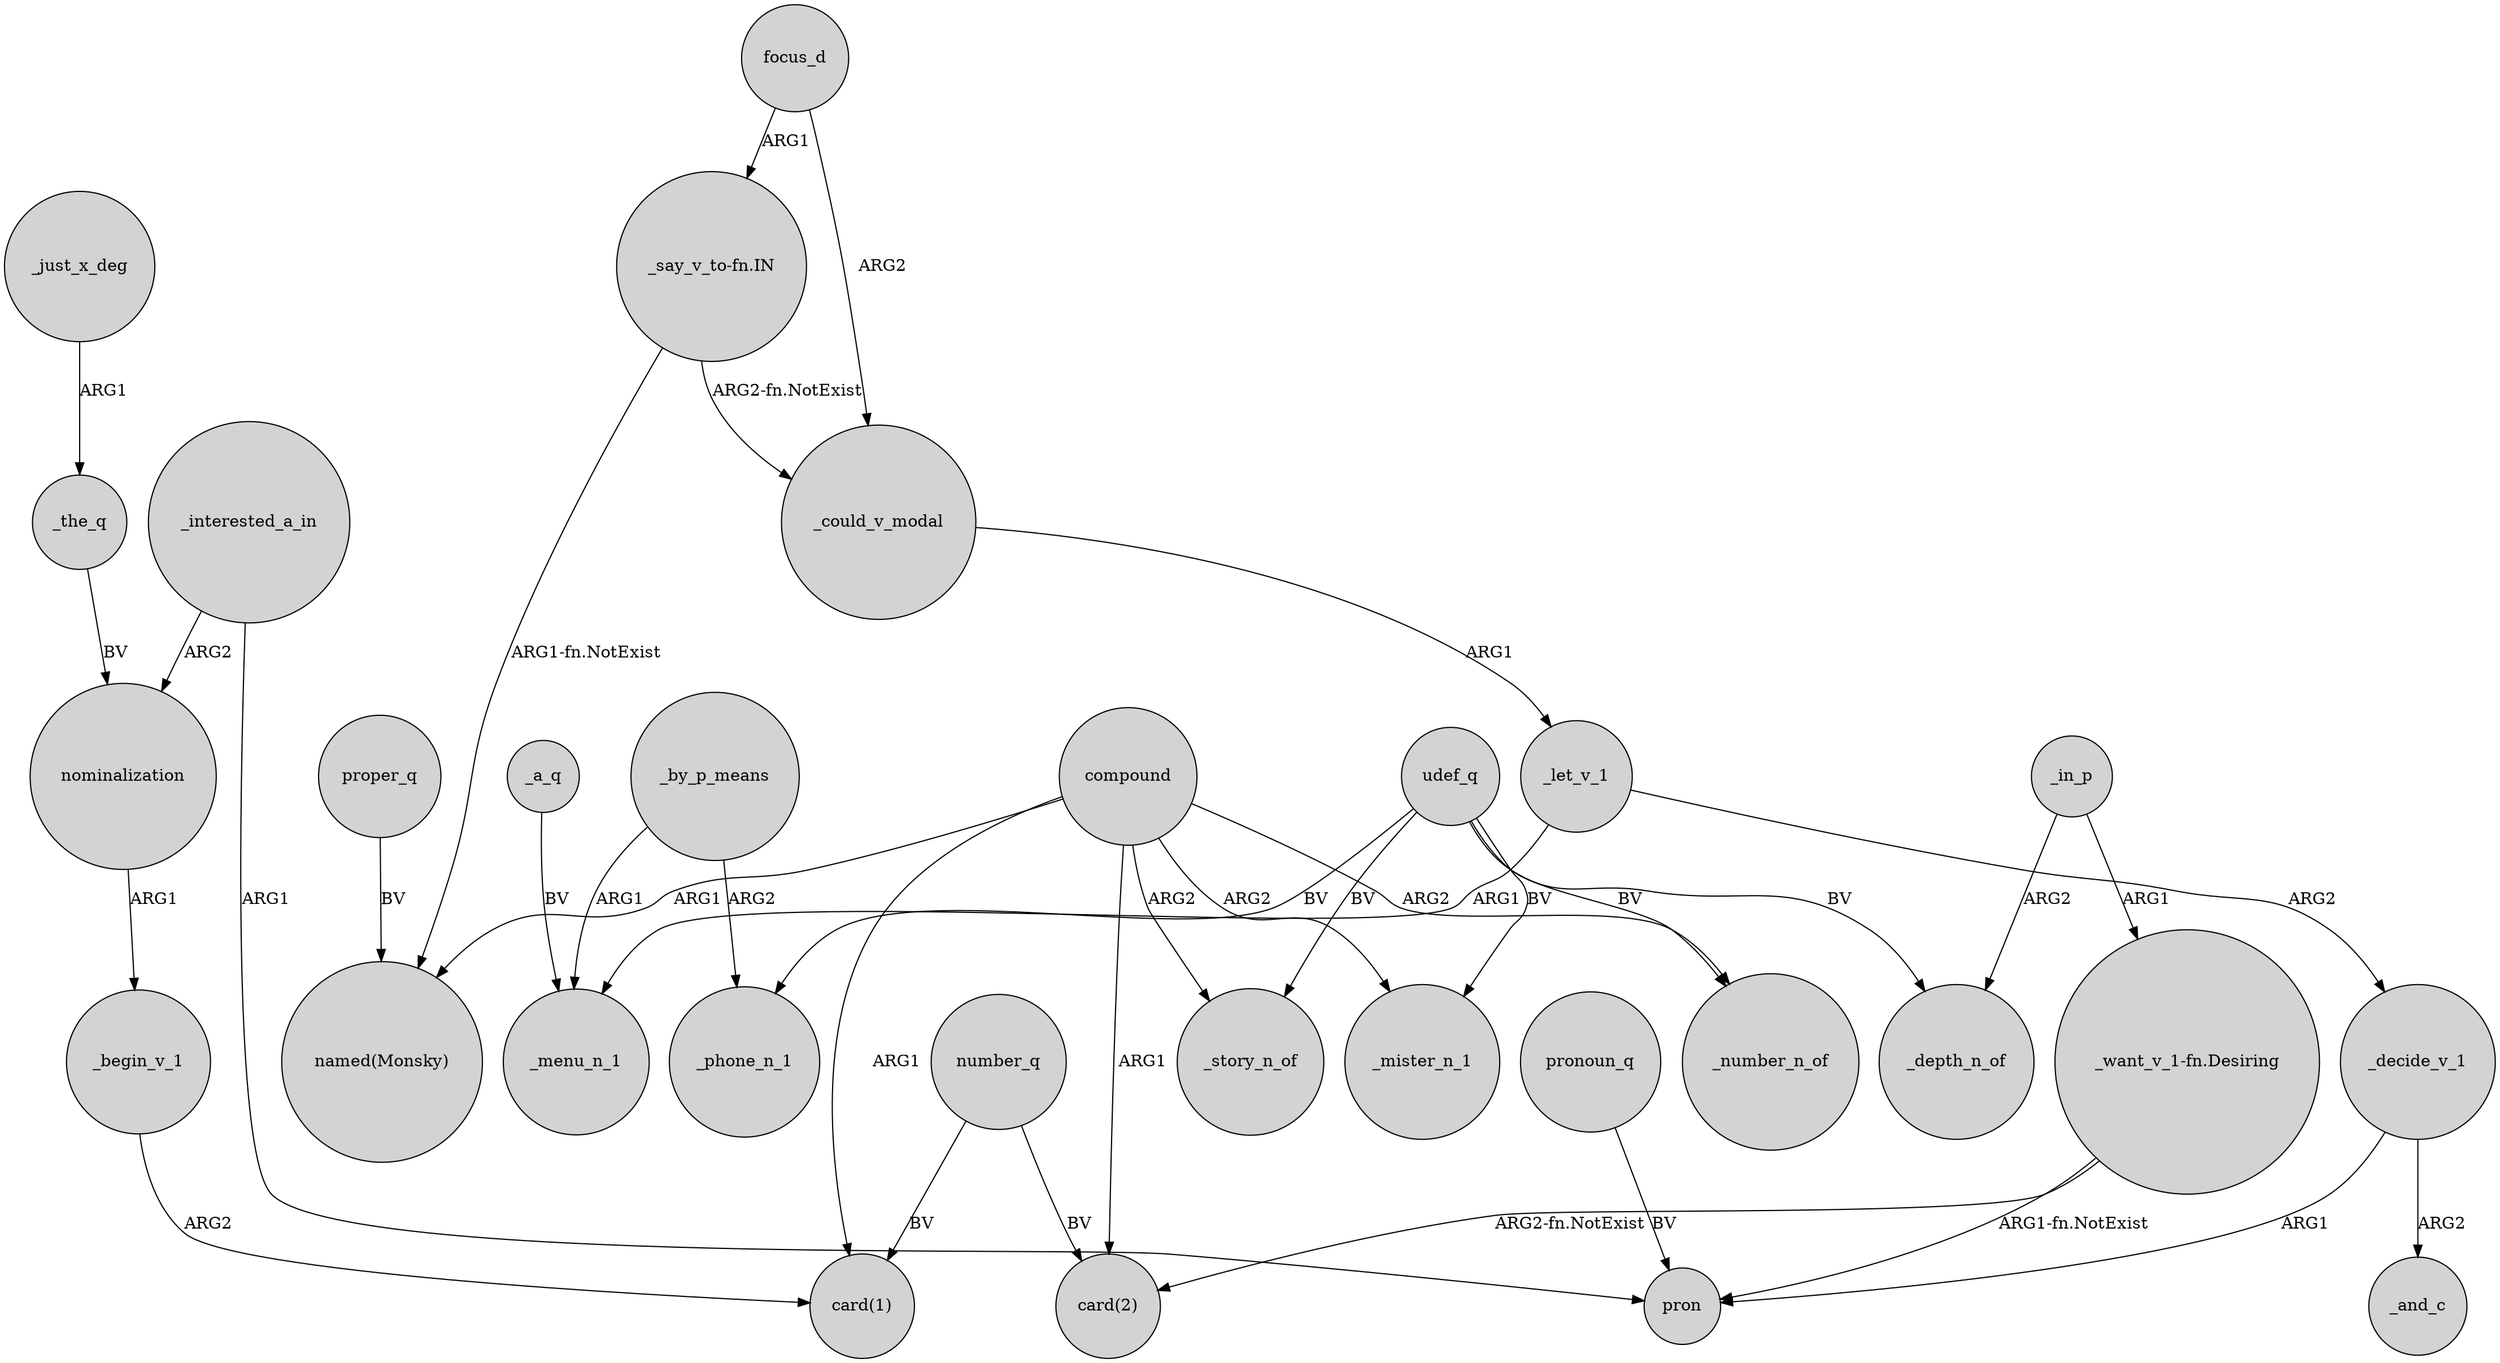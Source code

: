 digraph {
	node [shape=circle style=filled]
	focus_d -> _could_v_modal [label=ARG2]
	compound -> "named(Monsky)" [label=ARG1]
	_interested_a_in -> nominalization [label=ARG2]
	udef_q -> _number_n_of [label=BV]
	_in_p -> "_want_v_1-fn.Desiring" [label=ARG1]
	nominalization -> _begin_v_1 [label=ARG1]
	"_want_v_1-fn.Desiring" -> pron [label="ARG1-fn.NotExist"]
	_by_p_means -> _menu_n_1 [label=ARG1]
	_begin_v_1 -> "card(1)" [label=ARG2]
	udef_q -> _story_n_of [label=BV]
	compound -> _mister_n_1 [label=ARG2]
	udef_q -> _mister_n_1 [label=BV]
	_could_v_modal -> _let_v_1 [label=ARG1]
	_let_v_1 -> _menu_n_1 [label=ARG1]
	compound -> _story_n_of [label=ARG2]
	udef_q -> _depth_n_of [label=BV]
	focus_d -> "_say_v_to-fn.IN" [label=ARG1]
	_by_p_means -> _phone_n_1 [label=ARG2]
	pronoun_q -> pron [label=BV]
	_a_q -> _menu_n_1 [label=BV]
	_just_x_deg -> _the_q [label=ARG1]
	_decide_v_1 -> _and_c [label=ARG2]
	compound -> "card(2)" [label=ARG1]
	"_say_v_to-fn.IN" -> "named(Monsky)" [label="ARG1-fn.NotExist"]
	_interested_a_in -> pron [label=ARG1]
	"_want_v_1-fn.Desiring" -> "card(2)" [label="ARG2-fn.NotExist"]
	number_q -> "card(1)" [label=BV]
	_let_v_1 -> _decide_v_1 [label=ARG2]
	compound -> "card(1)" [label=ARG1]
	compound -> _number_n_of [label=ARG2]
	proper_q -> "named(Monsky)" [label=BV]
	udef_q -> _phone_n_1 [label=BV]
	_decide_v_1 -> pron [label=ARG1]
	number_q -> "card(2)" [label=BV]
	"_say_v_to-fn.IN" -> _could_v_modal [label="ARG2-fn.NotExist"]
	_the_q -> nominalization [label=BV]
	_in_p -> _depth_n_of [label=ARG2]
}

